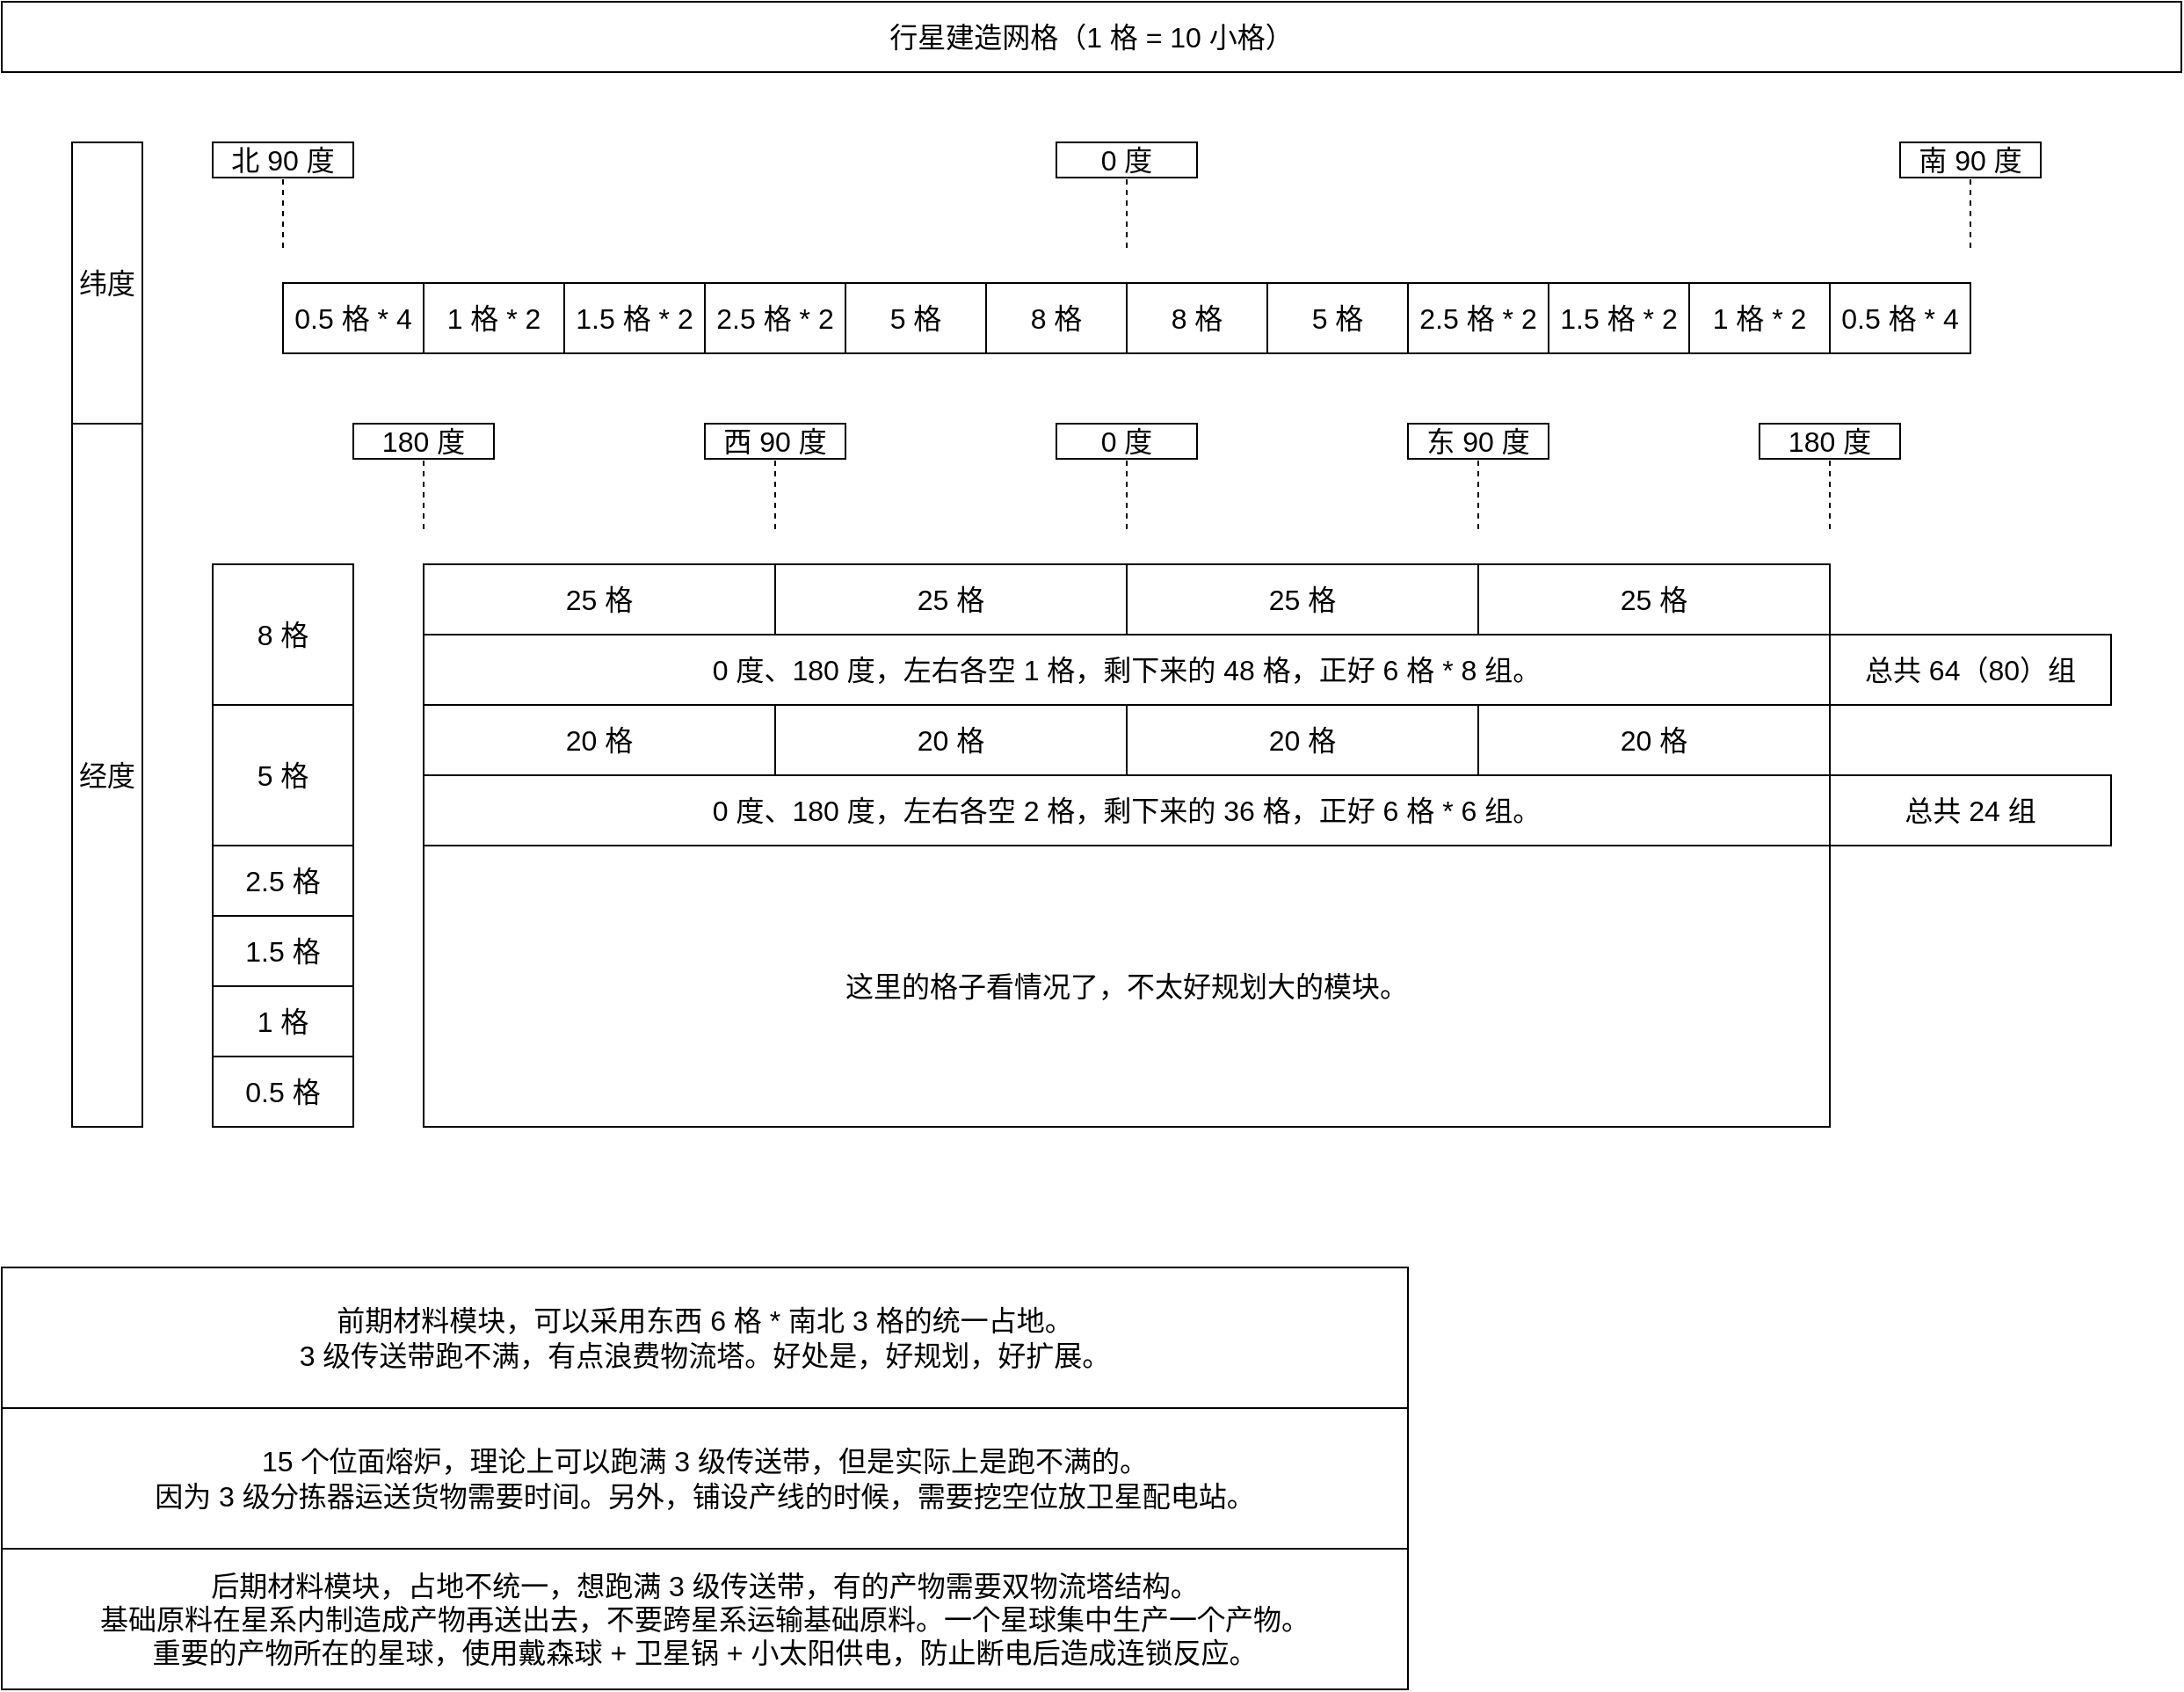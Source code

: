 <mxfile version="17.4.2" type="device"><diagram id="-ujcT9nURpK37UOC2Lmc" name="第 1 页"><mxGraphModel dx="1408" dy="843" grid="1" gridSize="10" guides="0" tooltips="1" connect="1" arrows="0" fold="1" page="1" pageScale="1" pageWidth="827" pageHeight="1169" math="0" shadow="0"><root><mxCell id="0"/><mxCell id="1" parent="0"/><mxCell id="z__13kfk0VeGQiys_o4P-28" value="" style="endArrow=none;html=1;rounded=0;fontSize=16;dashed=1;" parent="1" edge="1"><mxGeometry width="50" height="50" relative="1" as="geometry"><mxPoint x="280" y="340" as="sourcePoint"/><mxPoint x="280" y="300" as="targetPoint"/></mxGeometry></mxCell><mxCell id="z__13kfk0VeGQiys_o4P-1" value="行星建造网格（1 格 = 10 小格）" style="rounded=0;whiteSpace=wrap;html=1;fillColor=none;fontSize=16;" parent="1" vertex="1"><mxGeometry x="40" y="40" width="1240" height="40" as="geometry"/></mxCell><mxCell id="z__13kfk0VeGQiys_o4P-2" value="25 格" style="rounded=0;whiteSpace=wrap;html=1;fillColor=none;fontSize=16;" parent="1" vertex="1"><mxGeometry x="280" y="360" width="200" height="40" as="geometry"/></mxCell><mxCell id="z__13kfk0VeGQiys_o4P-3" value="25 格" style="rounded=0;whiteSpace=wrap;html=1;fillColor=none;fontSize=16;" parent="1" vertex="1"><mxGeometry x="480" y="360" width="200" height="40" as="geometry"/></mxCell><mxCell id="z__13kfk0VeGQiys_o4P-4" value="25 格" style="rounded=0;whiteSpace=wrap;html=1;fillColor=none;fontSize=16;" parent="1" vertex="1"><mxGeometry x="680" y="360" width="200" height="40" as="geometry"/></mxCell><mxCell id="z__13kfk0VeGQiys_o4P-5" value="25 格" style="rounded=0;whiteSpace=wrap;html=1;fillColor=none;fontSize=16;" parent="1" vertex="1"><mxGeometry x="880" y="360" width="200" height="40" as="geometry"/></mxCell><mxCell id="z__13kfk0VeGQiys_o4P-7" value="8 格" style="rounded=0;whiteSpace=wrap;html=1;fillColor=none;fontSize=16;" parent="1" vertex="1"><mxGeometry x="600" y="200" width="80" height="40" as="geometry"/></mxCell><mxCell id="z__13kfk0VeGQiys_o4P-8" value="5 格" style="rounded=0;whiteSpace=wrap;html=1;fillColor=none;fontSize=16;" parent="1" vertex="1"><mxGeometry x="520" y="200" width="80" height="40" as="geometry"/></mxCell><mxCell id="z__13kfk0VeGQiys_o4P-13" value="0.5 格 * 4" style="rounded=0;whiteSpace=wrap;html=1;fillColor=none;fontSize=16;" parent="1" vertex="1"><mxGeometry x="200" y="200" width="80" height="40" as="geometry"/></mxCell><mxCell id="z__13kfk0VeGQiys_o4P-17" value="2.5 格 * 2" style="rounded=0;whiteSpace=wrap;html=1;fillColor=none;fontSize=16;" parent="1" vertex="1"><mxGeometry x="440" y="200" width="80" height="40" as="geometry"/></mxCell><mxCell id="z__13kfk0VeGQiys_o4P-31" value="1 格 * 2" style="rounded=0;whiteSpace=wrap;html=1;fillColor=none;fontSize=16;" parent="1" vertex="1"><mxGeometry x="280" y="200" width="80" height="40" as="geometry"/></mxCell><mxCell id="z__13kfk0VeGQiys_o4P-32" value="1.5 格 * 2" style="rounded=0;whiteSpace=wrap;html=1;fillColor=none;fontSize=16;" parent="1" vertex="1"><mxGeometry x="360" y="200" width="80" height="40" as="geometry"/></mxCell><mxCell id="z__13kfk0VeGQiys_o4P-34" value="" style="endArrow=none;html=1;rounded=0;fontSize=16;dashed=1;" parent="1" edge="1"><mxGeometry width="50" height="50" relative="1" as="geometry"><mxPoint x="200" y="180" as="sourcePoint"/><mxPoint x="200" y="140" as="targetPoint"/></mxGeometry></mxCell><mxCell id="z__13kfk0VeGQiys_o4P-38" value="8 格" style="rounded=0;whiteSpace=wrap;html=1;fillColor=none;fontSize=16;" parent="1" vertex="1"><mxGeometry x="680" y="200" width="80" height="40" as="geometry"/></mxCell><mxCell id="z__13kfk0VeGQiys_o4P-39" value="5 格" style="rounded=0;whiteSpace=wrap;html=1;fillColor=none;fontSize=16;" parent="1" vertex="1"><mxGeometry x="760" y="200" width="80" height="40" as="geometry"/></mxCell><mxCell id="z__13kfk0VeGQiys_o4P-40" value="2.5 格 * 2" style="rounded=0;whiteSpace=wrap;html=1;fillColor=none;fontSize=16;" parent="1" vertex="1"><mxGeometry x="840" y="200" width="80" height="40" as="geometry"/></mxCell><mxCell id="z__13kfk0VeGQiys_o4P-41" value="1.5 格 * 2" style="rounded=0;whiteSpace=wrap;html=1;fillColor=none;fontSize=16;" parent="1" vertex="1"><mxGeometry x="920" y="200" width="80" height="40" as="geometry"/></mxCell><mxCell id="z__13kfk0VeGQiys_o4P-42" value="1 格 * 2" style="rounded=0;whiteSpace=wrap;html=1;fillColor=none;fontSize=16;" parent="1" vertex="1"><mxGeometry x="1000" y="200" width="80" height="40" as="geometry"/></mxCell><mxCell id="z__13kfk0VeGQiys_o4P-43" value="0.5 格 * 4" style="rounded=0;whiteSpace=wrap;html=1;fillColor=none;fontSize=16;" parent="1" vertex="1"><mxGeometry x="1080" y="200" width="80" height="40" as="geometry"/></mxCell><mxCell id="z__13kfk0VeGQiys_o4P-48" value="前期材料模块，可以采用东西 6 格 * 南北 3 格的统一占地。&lt;br&gt;3 级传送带跑不满，有点浪费物流塔。好处是，好规划，好扩展。" style="rounded=0;whiteSpace=wrap;html=1;fillColor=none;fontSize=16;" parent="1" vertex="1"><mxGeometry x="40" y="760" width="800" height="80" as="geometry"/></mxCell><mxCell id="nOQxwULF93wCOw0DCZZF-4" value="8 格" style="rounded=0;whiteSpace=wrap;html=1;fillColor=none;fontSize=16;" parent="1" vertex="1"><mxGeometry x="160" y="360" width="80" height="80" as="geometry"/></mxCell><mxCell id="nOQxwULF93wCOw0DCZZF-5" value="5 格" style="rounded=0;whiteSpace=wrap;html=1;fillColor=none;fontSize=16;" parent="1" vertex="1"><mxGeometry x="160" y="440" width="80" height="80" as="geometry"/></mxCell><mxCell id="nOQxwULF93wCOw0DCZZF-6" value="20 格" style="rounded=0;whiteSpace=wrap;html=1;fillColor=none;fontSize=16;" parent="1" vertex="1"><mxGeometry x="280" y="440" width="200" height="40" as="geometry"/></mxCell><mxCell id="nOQxwULF93wCOw0DCZZF-7" value="20 格" style="rounded=0;whiteSpace=wrap;html=1;fillColor=none;fontSize=16;" parent="1" vertex="1"><mxGeometry x="480" y="440" width="200" height="40" as="geometry"/></mxCell><mxCell id="nOQxwULF93wCOw0DCZZF-8" value="20 格" style="rounded=0;whiteSpace=wrap;html=1;fillColor=none;fontSize=16;" parent="1" vertex="1"><mxGeometry x="680" y="440" width="200" height="40" as="geometry"/></mxCell><mxCell id="nOQxwULF93wCOw0DCZZF-9" value="20 格" style="rounded=0;whiteSpace=wrap;html=1;fillColor=none;fontSize=16;" parent="1" vertex="1"><mxGeometry x="880" y="440" width="200" height="40" as="geometry"/></mxCell><mxCell id="kY25copAEtdKRNwL8DYk-1" value="0 度、180 度，左右各空 1 格，剩下来的 48 格，正好 6 格 * 8 组。" style="rounded=0;whiteSpace=wrap;html=1;fontSize=16;fillColor=none;" parent="1" vertex="1"><mxGeometry x="280" y="400" width="800" height="40" as="geometry"/></mxCell><mxCell id="kY25copAEtdKRNwL8DYk-3" value="" style="endArrow=none;html=1;rounded=0;fontSize=16;dashed=1;" parent="1" edge="1"><mxGeometry width="50" height="50" relative="1" as="geometry"><mxPoint x="680" y="180" as="sourcePoint"/><mxPoint x="680" y="140" as="targetPoint"/></mxGeometry></mxCell><mxCell id="kY25copAEtdKRNwL8DYk-4" value="" style="endArrow=none;html=1;rounded=0;fontSize=16;dashed=1;" parent="1" edge="1"><mxGeometry width="50" height="50" relative="1" as="geometry"><mxPoint x="1160" y="180" as="sourcePoint"/><mxPoint x="1160" y="140" as="targetPoint"/></mxGeometry></mxCell><mxCell id="kY25copAEtdKRNwL8DYk-5" value="" style="endArrow=none;html=1;rounded=0;fontSize=16;dashed=1;" parent="1" edge="1"><mxGeometry width="50" height="50" relative="1" as="geometry"><mxPoint x="480" y="340" as="sourcePoint"/><mxPoint x="480" y="300" as="targetPoint"/></mxGeometry></mxCell><mxCell id="kY25copAEtdKRNwL8DYk-6" value="" style="endArrow=none;html=1;rounded=0;fontSize=16;dashed=1;" parent="1" edge="1"><mxGeometry width="50" height="50" relative="1" as="geometry"><mxPoint x="680" y="340" as="sourcePoint"/><mxPoint x="680" y="300" as="targetPoint"/></mxGeometry></mxCell><mxCell id="kY25copAEtdKRNwL8DYk-7" value="" style="endArrow=none;html=1;rounded=0;fontSize=16;dashed=1;" parent="1" edge="1"><mxGeometry width="50" height="50" relative="1" as="geometry"><mxPoint x="880" y="340" as="sourcePoint"/><mxPoint x="880" y="300" as="targetPoint"/></mxGeometry></mxCell><mxCell id="kY25copAEtdKRNwL8DYk-8" value="" style="endArrow=none;html=1;rounded=0;fontSize=16;dashed=1;" parent="1" edge="1"><mxGeometry width="50" height="50" relative="1" as="geometry"><mxPoint x="1080" y="340" as="sourcePoint"/><mxPoint x="1080" y="300" as="targetPoint"/></mxGeometry></mxCell><mxCell id="kY25copAEtdKRNwL8DYk-9" value="这里的格子看情况了，不太好规划大的模块。" style="rounded=0;whiteSpace=wrap;html=1;fontSize=16;fillColor=none;" parent="1" vertex="1"><mxGeometry x="280" y="520" width="800" height="160" as="geometry"/></mxCell><mxCell id="kY25copAEtdKRNwL8DYk-11" value="2.5 格" style="rounded=0;whiteSpace=wrap;html=1;fontSize=16;fillColor=none;" parent="1" vertex="1"><mxGeometry x="160" y="520" width="80" height="40" as="geometry"/></mxCell><mxCell id="kY25copAEtdKRNwL8DYk-12" value="1.5 格" style="rounded=0;whiteSpace=wrap;html=1;fontSize=16;fillColor=none;" parent="1" vertex="1"><mxGeometry x="160" y="560" width="80" height="40" as="geometry"/></mxCell><mxCell id="kY25copAEtdKRNwL8DYk-13" value="1 格" style="rounded=0;whiteSpace=wrap;html=1;fontSize=16;fillColor=none;" parent="1" vertex="1"><mxGeometry x="160" y="600" width="80" height="40" as="geometry"/></mxCell><mxCell id="kY25copAEtdKRNwL8DYk-14" value="0.5 格" style="rounded=0;whiteSpace=wrap;html=1;fontSize=16;fillColor=none;" parent="1" vertex="1"><mxGeometry x="160" y="640" width="80" height="40" as="geometry"/></mxCell><mxCell id="kY25copAEtdKRNwL8DYk-15" value="0 度、180 度，左右各空 2 格，剩下来的 36 格，正好 6 格 * 6 组。" style="rounded=0;whiteSpace=wrap;html=1;fontSize=16;fillColor=none;" parent="1" vertex="1"><mxGeometry x="280" y="480" width="800" height="40" as="geometry"/></mxCell><mxCell id="Bj8BNIOcEIROZNONRlbR-17" value="15 个位面熔炉，理论上可以跑满 3 级传送带，但是实际上是跑不满的。&lt;br&gt;因为 3 级分拣器运送货物需要时间。另外，铺设产线的时候，需要挖空位放卫星配电站。" style="rounded=0;whiteSpace=wrap;html=1;fillColor=none;fontSize=16;" parent="1" vertex="1"><mxGeometry x="40" y="840" width="800" height="80" as="geometry"/></mxCell><mxCell id="7EChrsyXy_IYI_QbWUjf-1" value="纬度" style="rounded=0;whiteSpace=wrap;html=1;fillColor=none;fontSize=16;" parent="1" vertex="1"><mxGeometry x="80" y="120" width="40" height="160" as="geometry"/></mxCell><mxCell id="7EChrsyXy_IYI_QbWUjf-2" value="经度" style="rounded=0;whiteSpace=wrap;html=1;fillColor=none;fontSize=16;" parent="1" vertex="1"><mxGeometry x="80" y="280" width="40" height="400" as="geometry"/></mxCell><mxCell id="7EChrsyXy_IYI_QbWUjf-5" value="&lt;span style=&quot;font-size: 16px&quot;&gt;北 90 度&lt;/span&gt;" style="rounded=0;whiteSpace=wrap;html=1;fillColor=none;fontSize=16;" parent="1" vertex="1"><mxGeometry x="160" y="120" width="80" height="20" as="geometry"/></mxCell><mxCell id="7EChrsyXy_IYI_QbWUjf-6" value="&lt;span style=&quot;font-size: 16px&quot;&gt;0 度&lt;/span&gt;" style="rounded=0;whiteSpace=wrap;html=1;fillColor=none;fontSize=16;" parent="1" vertex="1"><mxGeometry x="640" y="120" width="80" height="20" as="geometry"/></mxCell><mxCell id="7EChrsyXy_IYI_QbWUjf-7" value="&lt;span style=&quot;font-size: 16px&quot;&gt;南 90 度&lt;/span&gt;" style="rounded=0;whiteSpace=wrap;html=1;fillColor=none;fontSize=16;" parent="1" vertex="1"><mxGeometry x="1120" y="120" width="80" height="20" as="geometry"/></mxCell><mxCell id="7EChrsyXy_IYI_QbWUjf-8" value="&lt;span style=&quot;font-size: 16px&quot;&gt;180 度&lt;/span&gt;" style="rounded=0;whiteSpace=wrap;html=1;fillColor=none;fontSize=16;" parent="1" vertex="1"><mxGeometry x="240" y="280" width="80" height="20" as="geometry"/></mxCell><mxCell id="7EChrsyXy_IYI_QbWUjf-9" value="&lt;span style=&quot;font-size: 16px&quot;&gt;180 度&lt;/span&gt;" style="rounded=0;whiteSpace=wrap;html=1;fillColor=none;fontSize=16;" parent="1" vertex="1"><mxGeometry x="1040" y="280" width="80" height="20" as="geometry"/></mxCell><mxCell id="7EChrsyXy_IYI_QbWUjf-10" value="&lt;span style=&quot;font-size: 16px&quot;&gt;0 度&lt;/span&gt;" style="rounded=0;whiteSpace=wrap;html=1;fillColor=none;fontSize=16;" parent="1" vertex="1"><mxGeometry x="640" y="280" width="80" height="20" as="geometry"/></mxCell><mxCell id="7EChrsyXy_IYI_QbWUjf-11" value="&lt;span style=&quot;font-size: 16px&quot;&gt;西 90 度&lt;/span&gt;" style="rounded=0;whiteSpace=wrap;html=1;fillColor=none;fontSize=16;" parent="1" vertex="1"><mxGeometry x="440" y="280" width="80" height="20" as="geometry"/></mxCell><mxCell id="7EChrsyXy_IYI_QbWUjf-12" value="&lt;span style=&quot;font-size: 16px&quot;&gt;东 90 度&lt;/span&gt;" style="rounded=0;whiteSpace=wrap;html=1;fillColor=none;fontSize=16;" parent="1" vertex="1"><mxGeometry x="840" y="280" width="80" height="20" as="geometry"/></mxCell><mxCell id="6YIsXfpPXPyYzW0aaS6y-165" value="总共 64（80）组" style="rounded=0;whiteSpace=wrap;html=1;fontSize=16;fillColor=none;" parent="1" vertex="1"><mxGeometry x="1080" y="400" width="160" height="40" as="geometry"/></mxCell><mxCell id="6YIsXfpPXPyYzW0aaS6y-166" value="总共 24 组" style="rounded=0;whiteSpace=wrap;html=1;fontSize=16;fillColor=none;" parent="1" vertex="1"><mxGeometry x="1080" y="480" width="160" height="40" as="geometry"/></mxCell><mxCell id="e4nTHfaFJg4aRnfgJqLO-1" value="后期材料模块，占地不统一，想跑满 3 级传送带，有的产物需要双物流塔结构。&lt;br&gt;基础原料在星系内制造成产物再送出去，不要跨星系运输基础原料。一个星球集中生产一个产物。&lt;br&gt;重要的产物所在的星球，使用戴森球 + 卫星锅 + 小太阳供电，防止断电后造成连锁反应。" style="rounded=0;whiteSpace=wrap;html=1;fillColor=none;fontSize=16;" parent="1" vertex="1"><mxGeometry x="40" y="920" width="800" height="80" as="geometry"/></mxCell></root></mxGraphModel></diagram></mxfile>